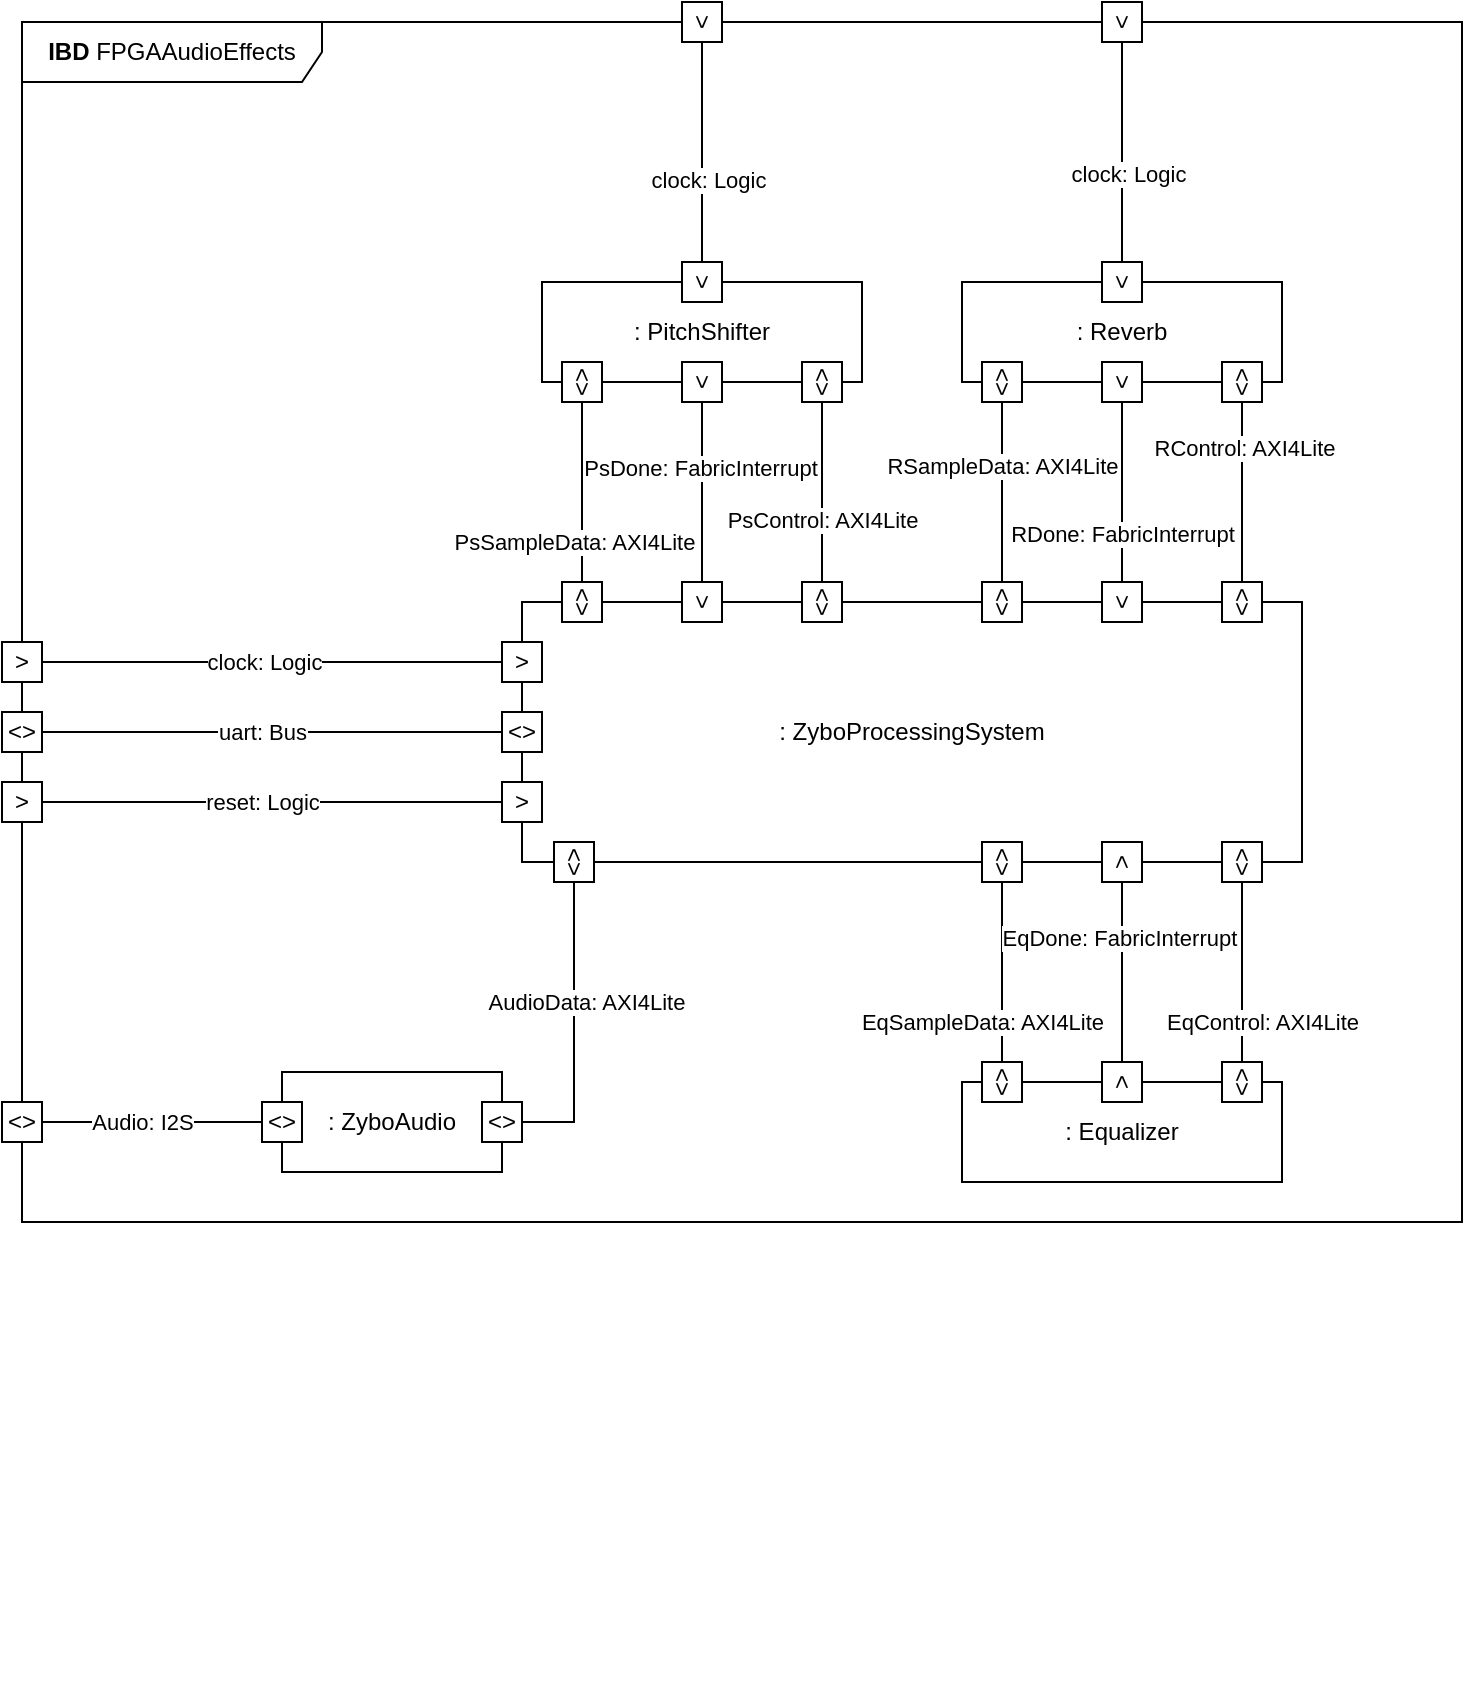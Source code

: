 <mxfile version="22.1.16" type="device">
  <diagram name="Side-1" id="_mVIDXEz1tLf-h4SaTjO">
    <mxGraphModel dx="915" dy="983" grid="1" gridSize="10" guides="1" tooltips="1" connect="1" arrows="1" fold="1" page="1" pageScale="1" pageWidth="827" pageHeight="1169" math="0" shadow="0">
      <root>
        <mxCell id="0" />
        <mxCell id="1" parent="0" />
        <mxCell id="xTKe3Vj9FoTpNCWQvqT8-21" value="" style="group" vertex="1" connectable="0" parent="1">
          <mxGeometry x="30" y="70" width="730" height="830" as="geometry" />
        </mxCell>
        <mxCell id="xTKe3Vj9FoTpNCWQvqT8-18" value="&lt;b&gt;IBD &lt;/b&gt;FPGAAudioEffects" style="shape=umlFrame;whiteSpace=wrap;html=1;pointerEvents=0;width=150;height=30;" vertex="1" parent="xTKe3Vj9FoTpNCWQvqT8-21">
          <mxGeometry x="10" width="720" height="600" as="geometry" />
        </mxCell>
        <mxCell id="xTKe3Vj9FoTpNCWQvqT8-19" value="&amp;lt;&amp;gt;" style="html=1;whiteSpace=wrap;points=[[0,0.5,0,0,0],[0.5,0,0,0,0],[0.5,1,0,0,0],[1,0.5,0,0,0]];" vertex="1" parent="xTKe3Vj9FoTpNCWQvqT8-21">
          <mxGeometry y="540" width="20" height="20" as="geometry" />
        </mxCell>
        <mxCell id="xTKe3Vj9FoTpNCWQvqT8-15" value="" style="group" vertex="1" connectable="0" parent="xTKe3Vj9FoTpNCWQvqT8-21">
          <mxGeometry x="130" y="525" width="130" height="50" as="geometry" />
        </mxCell>
        <mxCell id="xTKe3Vj9FoTpNCWQvqT8-5" value=": ZyboAudio" style="html=1;whiteSpace=wrap;" vertex="1" parent="xTKe3Vj9FoTpNCWQvqT8-15">
          <mxGeometry x="10" width="110" height="50" as="geometry" />
        </mxCell>
        <mxCell id="xTKe3Vj9FoTpNCWQvqT8-14" value="&amp;lt;&amp;gt;" style="html=1;whiteSpace=wrap;points=[[0,0.5,0,0,0],[0.5,0,0,0,0],[0.5,1,0,0,0],[1,0.5,0,0,0]];" vertex="1" parent="xTKe3Vj9FoTpNCWQvqT8-15">
          <mxGeometry y="15" width="20" height="20" as="geometry" />
        </mxCell>
        <mxCell id="xTKe3Vj9FoTpNCWQvqT8-16" value="&amp;lt;&amp;gt;" style="html=1;whiteSpace=wrap;points=[[0,0.5,0,0,0],[0.5,0,0,0,0],[0.5,1,0,0,0],[1,0.5,0,0,0]];" vertex="1" parent="xTKe3Vj9FoTpNCWQvqT8-15">
          <mxGeometry x="110" y="15" width="20" height="20" as="geometry" />
        </mxCell>
        <mxCell id="xTKe3Vj9FoTpNCWQvqT8-22" style="edgeStyle=orthogonalEdgeStyle;rounded=0;orthogonalLoop=1;jettySize=auto;html=1;exitX=1;exitY=0.5;exitDx=0;exitDy=0;exitPerimeter=0;entryX=0;entryY=0.5;entryDx=0;entryDy=0;entryPerimeter=0;endArrow=none;endFill=0;" edge="1" parent="xTKe3Vj9FoTpNCWQvqT8-21" source="xTKe3Vj9FoTpNCWQvqT8-19" target="xTKe3Vj9FoTpNCWQvqT8-14">
          <mxGeometry relative="1" as="geometry" />
        </mxCell>
        <mxCell id="xTKe3Vj9FoTpNCWQvqT8-23" value="Audio: I2S" style="edgeLabel;html=1;align=center;verticalAlign=middle;resizable=0;points=[];" vertex="1" connectable="0" parent="xTKe3Vj9FoTpNCWQvqT8-22">
          <mxGeometry x="-0.096" relative="1" as="geometry">
            <mxPoint as="offset" />
          </mxGeometry>
        </mxCell>
        <mxCell id="xTKe3Vj9FoTpNCWQvqT8-13" value="" style="group" vertex="1" connectable="0" parent="xTKe3Vj9FoTpNCWQvqT8-21">
          <mxGeometry x="250" y="290" width="400" height="290" as="geometry" />
        </mxCell>
        <mxCell id="xTKe3Vj9FoTpNCWQvqT8-12" value="" style="group" vertex="1" connectable="0" parent="xTKe3Vj9FoTpNCWQvqT8-13">
          <mxGeometry width="400" height="290" as="geometry" />
        </mxCell>
        <mxCell id="xTKe3Vj9FoTpNCWQvqT8-3" value=": ZyboProcessingSystem" style="html=1;whiteSpace=wrap;" vertex="1" parent="xTKe3Vj9FoTpNCWQvqT8-12">
          <mxGeometry x="10" width="390" height="130" as="geometry" />
        </mxCell>
        <mxCell id="xTKe3Vj9FoTpNCWQvqT8-11" value="&amp;gt;" style="html=1;whiteSpace=wrap;points=[[0,0.5,0,0,0],[0.5,0,0,0,0],[0.5,1,0,0,0],[1,0.5,0,0,0]];" vertex="1" parent="xTKe3Vj9FoTpNCWQvqT8-12">
          <mxGeometry y="20" width="20" height="20" as="geometry" />
        </mxCell>
        <mxCell id="xTKe3Vj9FoTpNCWQvqT8-8" value="&amp;lt;&amp;gt;" style="html=1;whiteSpace=wrap;points=[[0,0.5,0,0,0],[0.5,0,0,0,0],[0.5,1,0,0,0],[1,0.5,0,0,0]];rotation=90;" vertex="1" parent="xTKe3Vj9FoTpNCWQvqT8-12">
          <mxGeometry x="26" y="120" width="20" height="20" as="geometry" />
        </mxCell>
        <mxCell id="xTKe3Vj9FoTpNCWQvqT8-32" value="&amp;gt;" style="html=1;whiteSpace=wrap;points=[[0,0.5,0,0,0],[0.5,0,0,0,0],[0.5,1,0,0,0],[1,0.5,0,0,0]];" vertex="1" parent="xTKe3Vj9FoTpNCWQvqT8-12">
          <mxGeometry y="90" width="20" height="20" as="geometry" />
        </mxCell>
        <mxCell id="xTKe3Vj9FoTpNCWQvqT8-36" value="&amp;lt;&amp;gt;" style="html=1;whiteSpace=wrap;points=[[0,0.5,0,0,0],[0.5,0,0,0,0],[0.5,1,0,0,0],[1,0.5,0,0,0]];" vertex="1" parent="xTKe3Vj9FoTpNCWQvqT8-12">
          <mxGeometry y="55" width="20" height="20" as="geometry" />
        </mxCell>
        <mxCell id="xTKe3Vj9FoTpNCWQvqT8-71" value="&amp;lt;&amp;gt;" style="html=1;whiteSpace=wrap;points=[[0,0.5,0,0,0],[0.5,0,0,0,0],[0.5,1,0,0,0],[1,0.5,0,0,0]];rotation=90;" vertex="1" parent="xTKe3Vj9FoTpNCWQvqT8-12">
          <mxGeometry x="30" y="-10" width="20" height="20" as="geometry" />
        </mxCell>
        <mxCell id="xTKe3Vj9FoTpNCWQvqT8-72" value="&amp;lt;" style="html=1;whiteSpace=wrap;points=[[0,0.5,0,0,0],[0.5,0,0,0,0],[0.5,1,0,0,0],[1,0.5,0,0,0]];rotation=270;" vertex="1" parent="xTKe3Vj9FoTpNCWQvqT8-12">
          <mxGeometry x="90" y="-10" width="20" height="20" as="geometry" />
        </mxCell>
        <mxCell id="xTKe3Vj9FoTpNCWQvqT8-74" value="&amp;lt;&amp;gt;" style="html=1;whiteSpace=wrap;points=[[0,0.5,0,0,0],[0.5,0,0,0,0],[0.5,1,0,0,0],[1,0.5,0,0,0]];rotation=90;" vertex="1" parent="xTKe3Vj9FoTpNCWQvqT8-12">
          <mxGeometry x="150" y="-10" width="20" height="20" as="geometry" />
        </mxCell>
        <mxCell id="xTKe3Vj9FoTpNCWQvqT8-84" value="&amp;lt;&amp;gt;" style="html=1;whiteSpace=wrap;points=[[0,0.5,0,0,0],[0.5,0,0,0,0],[0.5,1,0,0,0],[1,0.5,0,0,0]];rotation=90;" vertex="1" parent="xTKe3Vj9FoTpNCWQvqT8-12">
          <mxGeometry x="240" y="-10" width="20" height="20" as="geometry" />
        </mxCell>
        <mxCell id="xTKe3Vj9FoTpNCWQvqT8-85" value="&amp;lt;&amp;gt;" style="html=1;whiteSpace=wrap;points=[[0,0.5,0,0,0],[0.5,0,0,0,0],[0.5,1,0,0,0],[1,0.5,0,0,0]];rotation=90;" vertex="1" parent="xTKe3Vj9FoTpNCWQvqT8-12">
          <mxGeometry x="360" y="-10" width="20" height="20" as="geometry" />
        </mxCell>
        <mxCell id="xTKe3Vj9FoTpNCWQvqT8-87" value="&amp;lt;" style="html=1;whiteSpace=wrap;points=[[0,0.5,0,0,0],[0.5,0,0,0,0],[0.5,1,0,0,0],[1,0.5,0,0,0]];rotation=270;" vertex="1" parent="xTKe3Vj9FoTpNCWQvqT8-12">
          <mxGeometry x="300" y="-10" width="20" height="20" as="geometry" />
        </mxCell>
        <mxCell id="xTKe3Vj9FoTpNCWQvqT8-37" value="&amp;lt;&amp;gt;" style="html=1;whiteSpace=wrap;points=[[0,0.5,0,0,0],[0.5,0,0,0,0],[0.5,1,0,0,0],[1,0.5,0,0,0]];rotation=90;" vertex="1" parent="xTKe3Vj9FoTpNCWQvqT8-12">
          <mxGeometry x="240" y="120" width="20" height="20" as="geometry" />
        </mxCell>
        <mxCell id="xTKe3Vj9FoTpNCWQvqT8-45" value="&amp;lt;" style="html=1;whiteSpace=wrap;points=[[0,0.5,0,0,0],[0.5,0,0,0,0],[0.5,1,0,0,0],[1,0.5,0,0,0]];rotation=90;" vertex="1" parent="xTKe3Vj9FoTpNCWQvqT8-12">
          <mxGeometry x="300" y="120" width="20" height="20" as="geometry" />
        </mxCell>
        <mxCell id="xTKe3Vj9FoTpNCWQvqT8-50" value="&amp;lt;&amp;gt;" style="html=1;whiteSpace=wrap;points=[[0,0.5,0,0,0],[0.5,0,0,0,0],[0.5,1,0,0,0],[1,0.5,0,0,0]];rotation=90;" vertex="1" parent="xTKe3Vj9FoTpNCWQvqT8-12">
          <mxGeometry x="360" y="120" width="20" height="20" as="geometry" />
        </mxCell>
        <mxCell id="xTKe3Vj9FoTpNCWQvqT8-42" value="" style="group" vertex="1" connectable="0" parent="xTKe3Vj9FoTpNCWQvqT8-12">
          <mxGeometry x="230" y="230" width="160" height="60" as="geometry" />
        </mxCell>
        <mxCell id="xTKe3Vj9FoTpNCWQvqT8-2" value=": Equalizer" style="html=1;whiteSpace=wrap;" vertex="1" parent="xTKe3Vj9FoTpNCWQvqT8-42">
          <mxGeometry y="10" width="160" height="50" as="geometry" />
        </mxCell>
        <mxCell id="xTKe3Vj9FoTpNCWQvqT8-41" value="&amp;lt;&amp;gt;" style="html=1;whiteSpace=wrap;points=[[0,0.5,0,0,0],[0.5,0,0,0,0],[0.5,1,0,0,0],[1,0.5,0,0,0]];rotation=90;" vertex="1" parent="xTKe3Vj9FoTpNCWQvqT8-42">
          <mxGeometry x="10" width="20" height="20" as="geometry" />
        </mxCell>
        <mxCell id="xTKe3Vj9FoTpNCWQvqT8-46" value="&amp;lt;" style="html=1;whiteSpace=wrap;points=[[0,0.5,0,0,0],[0.5,0,0,0,0],[0.5,1,0,0,0],[1,0.5,0,0,0]];rotation=90;" vertex="1" parent="xTKe3Vj9FoTpNCWQvqT8-42">
          <mxGeometry x="70" width="20" height="20" as="geometry" />
        </mxCell>
        <mxCell id="xTKe3Vj9FoTpNCWQvqT8-49" value="&amp;lt;&amp;gt;" style="html=1;whiteSpace=wrap;points=[[0,0.5,0,0,0],[0.5,0,0,0,0],[0.5,1,0,0,0],[1,0.5,0,0,0]];rotation=90;" vertex="1" parent="xTKe3Vj9FoTpNCWQvqT8-42">
          <mxGeometry x="130" width="20" height="20" as="geometry" />
        </mxCell>
        <mxCell id="xTKe3Vj9FoTpNCWQvqT8-43" style="edgeStyle=orthogonalEdgeStyle;rounded=0;orthogonalLoop=1;jettySize=auto;html=1;exitX=0;exitY=0.5;exitDx=0;exitDy=0;exitPerimeter=0;entryX=1;entryY=0.5;entryDx=0;entryDy=0;entryPerimeter=0;endArrow=none;endFill=0;" edge="1" parent="xTKe3Vj9FoTpNCWQvqT8-12" source="xTKe3Vj9FoTpNCWQvqT8-41" target="xTKe3Vj9FoTpNCWQvqT8-37">
          <mxGeometry relative="1" as="geometry" />
        </mxCell>
        <mxCell id="xTKe3Vj9FoTpNCWQvqT8-44" value="EqSampleData: AXI4Lite" style="edgeLabel;html=1;align=center;verticalAlign=middle;resizable=0;points=[];" vertex="1" connectable="0" parent="xTKe3Vj9FoTpNCWQvqT8-43">
          <mxGeometry x="0.093" y="-1" relative="1" as="geometry">
            <mxPoint x="-11" y="29" as="offset" />
          </mxGeometry>
        </mxCell>
        <mxCell id="xTKe3Vj9FoTpNCWQvqT8-47" style="edgeStyle=orthogonalEdgeStyle;rounded=0;orthogonalLoop=1;jettySize=auto;html=1;exitX=1;exitY=0.5;exitDx=0;exitDy=0;exitPerimeter=0;entryX=0;entryY=0.5;entryDx=0;entryDy=0;entryPerimeter=0;endArrow=none;endFill=0;" edge="1" parent="xTKe3Vj9FoTpNCWQvqT8-12" source="xTKe3Vj9FoTpNCWQvqT8-45" target="xTKe3Vj9FoTpNCWQvqT8-46">
          <mxGeometry relative="1" as="geometry" />
        </mxCell>
        <mxCell id="xTKe3Vj9FoTpNCWQvqT8-48" value="EqDone: FabricInterrupt&amp;nbsp;" style="edgeLabel;html=1;align=center;verticalAlign=middle;resizable=0;points=[];" vertex="1" connectable="0" parent="xTKe3Vj9FoTpNCWQvqT8-47">
          <mxGeometry x="-0.384" relative="1" as="geometry">
            <mxPoint as="offset" />
          </mxGeometry>
        </mxCell>
        <mxCell id="xTKe3Vj9FoTpNCWQvqT8-51" style="edgeStyle=orthogonalEdgeStyle;rounded=0;orthogonalLoop=1;jettySize=auto;html=1;exitX=1;exitY=0.5;exitDx=0;exitDy=0;exitPerimeter=0;entryX=0;entryY=0.5;entryDx=0;entryDy=0;entryPerimeter=0;endArrow=none;endFill=0;" edge="1" parent="xTKe3Vj9FoTpNCWQvqT8-12" source="xTKe3Vj9FoTpNCWQvqT8-50" target="xTKe3Vj9FoTpNCWQvqT8-49">
          <mxGeometry relative="1" as="geometry" />
        </mxCell>
        <mxCell id="xTKe3Vj9FoTpNCWQvqT8-52" value="EqControl: AXI4Lite" style="edgeLabel;html=1;align=center;verticalAlign=middle;resizable=0;points=[];" vertex="1" connectable="0" parent="xTKe3Vj9FoTpNCWQvqT8-51">
          <mxGeometry x="0.035" relative="1" as="geometry">
            <mxPoint x="10" y="23" as="offset" />
          </mxGeometry>
        </mxCell>
        <mxCell id="xTKe3Vj9FoTpNCWQvqT8-24" style="edgeStyle=orthogonalEdgeStyle;rounded=0;orthogonalLoop=1;jettySize=auto;html=1;exitX=1;exitY=0.5;exitDx=0;exitDy=0;exitPerimeter=0;entryX=1;entryY=0.5;entryDx=0;entryDy=0;entryPerimeter=0;endArrow=none;endFill=0;" edge="1" parent="xTKe3Vj9FoTpNCWQvqT8-21" source="xTKe3Vj9FoTpNCWQvqT8-8" target="xTKe3Vj9FoTpNCWQvqT8-16">
          <mxGeometry relative="1" as="geometry" />
        </mxCell>
        <mxCell id="xTKe3Vj9FoTpNCWQvqT8-25" value="AudioData: AXI4Lite" style="edgeLabel;html=1;align=center;verticalAlign=middle;resizable=0;points=[];" vertex="1" connectable="0" parent="xTKe3Vj9FoTpNCWQvqT8-24">
          <mxGeometry x="0.04" y="-1" relative="1" as="geometry">
            <mxPoint x="7" y="-16" as="offset" />
          </mxGeometry>
        </mxCell>
        <mxCell id="xTKe3Vj9FoTpNCWQvqT8-28" value="&amp;gt;" style="html=1;whiteSpace=wrap;points=[[0,0.5,0,0,0],[0.5,0,0,0,0],[0.5,1,0,0,0],[1,0.5,0,0,0]];" vertex="1" parent="xTKe3Vj9FoTpNCWQvqT8-21">
          <mxGeometry y="310" width="20" height="20" as="geometry" />
        </mxCell>
        <mxCell id="xTKe3Vj9FoTpNCWQvqT8-29" style="edgeStyle=orthogonalEdgeStyle;rounded=0;orthogonalLoop=1;jettySize=auto;html=1;exitX=1;exitY=0.5;exitDx=0;exitDy=0;exitPerimeter=0;entryX=0;entryY=0.5;entryDx=0;entryDy=0;entryPerimeter=0;endArrow=none;endFill=0;" edge="1" parent="xTKe3Vj9FoTpNCWQvqT8-21" source="xTKe3Vj9FoTpNCWQvqT8-28" target="xTKe3Vj9FoTpNCWQvqT8-11">
          <mxGeometry relative="1" as="geometry" />
        </mxCell>
        <mxCell id="xTKe3Vj9FoTpNCWQvqT8-31" value="clock: Logic" style="edgeLabel;html=1;align=center;verticalAlign=middle;resizable=0;points=[];" vertex="1" connectable="0" parent="xTKe3Vj9FoTpNCWQvqT8-29">
          <mxGeometry x="0.055" y="-2" relative="1" as="geometry">
            <mxPoint x="-11" y="-2" as="offset" />
          </mxGeometry>
        </mxCell>
        <mxCell id="xTKe3Vj9FoTpNCWQvqT8-33" value="&amp;gt;" style="html=1;whiteSpace=wrap;points=[[0,0.5,0,0,0],[0.5,0,0,0,0],[0.5,1,0,0,0],[1,0.5,0,0,0]];" vertex="1" parent="xTKe3Vj9FoTpNCWQvqT8-21">
          <mxGeometry y="380" width="20" height="20" as="geometry" />
        </mxCell>
        <mxCell id="xTKe3Vj9FoTpNCWQvqT8-34" style="edgeStyle=orthogonalEdgeStyle;rounded=0;orthogonalLoop=1;jettySize=auto;html=1;exitX=1;exitY=0.5;exitDx=0;exitDy=0;exitPerimeter=0;entryX=0;entryY=0.5;entryDx=0;entryDy=0;entryPerimeter=0;endArrow=none;endFill=0;" edge="1" parent="xTKe3Vj9FoTpNCWQvqT8-21" source="xTKe3Vj9FoTpNCWQvqT8-33" target="xTKe3Vj9FoTpNCWQvqT8-32">
          <mxGeometry relative="1" as="geometry" />
        </mxCell>
        <mxCell id="xTKe3Vj9FoTpNCWQvqT8-35" value="reset: Logic" style="edgeLabel;html=1;align=center;verticalAlign=middle;resizable=0;points=[];" vertex="1" connectable="0" parent="xTKe3Vj9FoTpNCWQvqT8-34">
          <mxGeometry x="0.684" relative="1" as="geometry">
            <mxPoint x="-84" as="offset" />
          </mxGeometry>
        </mxCell>
        <mxCell id="xTKe3Vj9FoTpNCWQvqT8-38" value="&amp;lt;&amp;gt;" style="html=1;whiteSpace=wrap;points=[[0,0.5,0,0,0],[0.5,0,0,0,0],[0.5,1,0,0,0],[1,0.5,0,0,0]];" vertex="1" parent="xTKe3Vj9FoTpNCWQvqT8-21">
          <mxGeometry y="345" width="20" height="20" as="geometry" />
        </mxCell>
        <mxCell id="xTKe3Vj9FoTpNCWQvqT8-39" style="edgeStyle=orthogonalEdgeStyle;rounded=0;orthogonalLoop=1;jettySize=auto;html=1;exitX=0;exitY=0.5;exitDx=0;exitDy=0;exitPerimeter=0;entryX=1;entryY=0.5;entryDx=0;entryDy=0;entryPerimeter=0;endArrow=none;endFill=0;" edge="1" parent="xTKe3Vj9FoTpNCWQvqT8-21" source="xTKe3Vj9FoTpNCWQvqT8-36" target="xTKe3Vj9FoTpNCWQvqT8-38">
          <mxGeometry relative="1" as="geometry" />
        </mxCell>
        <mxCell id="xTKe3Vj9FoTpNCWQvqT8-40" value="uart: Bus" style="edgeLabel;html=1;align=center;verticalAlign=middle;resizable=0;points=[];" vertex="1" connectable="0" parent="xTKe3Vj9FoTpNCWQvqT8-39">
          <mxGeometry x="0.152" y="-1" relative="1" as="geometry">
            <mxPoint x="12" y="1" as="offset" />
          </mxGeometry>
        </mxCell>
        <mxCell id="xTKe3Vj9FoTpNCWQvqT8-70" value="" style="group" vertex="1" connectable="0" parent="xTKe3Vj9FoTpNCWQvqT8-21">
          <mxGeometry x="270" y="130" width="160" height="60" as="geometry" />
        </mxCell>
        <mxCell id="xTKe3Vj9FoTpNCWQvqT8-6" value=": PitchShifter" style="html=1;whiteSpace=wrap;" vertex="1" parent="xTKe3Vj9FoTpNCWQvqT8-70">
          <mxGeometry width="160" height="50" as="geometry" />
        </mxCell>
        <mxCell id="xTKe3Vj9FoTpNCWQvqT8-69" value="&amp;lt;&amp;gt;" style="html=1;whiteSpace=wrap;points=[[0,0.5,0,0,0],[0.5,0,0,0,0],[0.5,1,0,0,0],[1,0.5,0,0,0]];rotation=90;" vertex="1" parent="xTKe3Vj9FoTpNCWQvqT8-70">
          <mxGeometry x="10" y="40" width="20" height="20" as="geometry" />
        </mxCell>
        <mxCell id="xTKe3Vj9FoTpNCWQvqT8-73" value="&amp;lt;" style="html=1;whiteSpace=wrap;points=[[0,0.5,0,0,0],[0.5,0,0,0,0],[0.5,1,0,0,0],[1,0.5,0,0,0]];rotation=270;" vertex="1" parent="xTKe3Vj9FoTpNCWQvqT8-70">
          <mxGeometry x="70" y="40" width="20" height="20" as="geometry" />
        </mxCell>
        <mxCell id="xTKe3Vj9FoTpNCWQvqT8-75" value="&amp;lt;&amp;gt;" style="html=1;whiteSpace=wrap;points=[[0,0.5,0,0,0],[0.5,0,0,0,0],[0.5,1,0,0,0],[1,0.5,0,0,0]];rotation=90;" vertex="1" parent="xTKe3Vj9FoTpNCWQvqT8-70">
          <mxGeometry x="130" y="40" width="20" height="20" as="geometry" />
        </mxCell>
        <mxCell id="xTKe3Vj9FoTpNCWQvqT8-95" value="&amp;gt;" style="html=1;whiteSpace=wrap;points=[[0,0.5,0,0,0],[0.5,0,0,0,0],[0.5,1,0,0,0],[1,0.5,0,0,0]];rotation=90;" vertex="1" parent="xTKe3Vj9FoTpNCWQvqT8-70">
          <mxGeometry x="70" y="-10" width="20" height="20" as="geometry" />
        </mxCell>
        <mxCell id="xTKe3Vj9FoTpNCWQvqT8-76" style="edgeStyle=orthogonalEdgeStyle;rounded=0;orthogonalLoop=1;jettySize=auto;html=1;exitX=1;exitY=0.5;exitDx=0;exitDy=0;exitPerimeter=0;entryX=0;entryY=0.5;entryDx=0;entryDy=0;entryPerimeter=0;endArrow=none;endFill=0;" edge="1" parent="xTKe3Vj9FoTpNCWQvqT8-21" source="xTKe3Vj9FoTpNCWQvqT8-69" target="xTKe3Vj9FoTpNCWQvqT8-71">
          <mxGeometry relative="1" as="geometry" />
        </mxCell>
        <mxCell id="xTKe3Vj9FoTpNCWQvqT8-79" value="PsSampleData: AXI4Lite" style="edgeLabel;html=1;align=center;verticalAlign=middle;resizable=0;points=[];" vertex="1" connectable="0" parent="xTKe3Vj9FoTpNCWQvqT8-76">
          <mxGeometry x="-0.146" y="-1" relative="1" as="geometry">
            <mxPoint x="-3" y="31" as="offset" />
          </mxGeometry>
        </mxCell>
        <mxCell id="xTKe3Vj9FoTpNCWQvqT8-77" style="edgeStyle=orthogonalEdgeStyle;rounded=0;orthogonalLoop=1;jettySize=auto;html=1;exitX=0;exitY=0.5;exitDx=0;exitDy=0;exitPerimeter=0;entryX=1;entryY=0.5;entryDx=0;entryDy=0;entryPerimeter=0;endArrow=none;endFill=0;" edge="1" parent="xTKe3Vj9FoTpNCWQvqT8-21" source="xTKe3Vj9FoTpNCWQvqT8-73" target="xTKe3Vj9FoTpNCWQvqT8-72">
          <mxGeometry relative="1" as="geometry" />
        </mxCell>
        <mxCell id="xTKe3Vj9FoTpNCWQvqT8-80" value="PsDone: FabricInterrupt" style="edgeLabel;html=1;align=center;verticalAlign=middle;resizable=0;points=[];" vertex="1" connectable="0" parent="xTKe3Vj9FoTpNCWQvqT8-77">
          <mxGeometry x="-0.269" y="-1" relative="1" as="geometry">
            <mxPoint as="offset" />
          </mxGeometry>
        </mxCell>
        <mxCell id="xTKe3Vj9FoTpNCWQvqT8-78" style="edgeStyle=orthogonalEdgeStyle;rounded=0;orthogonalLoop=1;jettySize=auto;html=1;exitX=1;exitY=0.5;exitDx=0;exitDy=0;exitPerimeter=0;entryX=0;entryY=0.5;entryDx=0;entryDy=0;entryPerimeter=0;endArrow=none;endFill=0;" edge="1" parent="xTKe3Vj9FoTpNCWQvqT8-21" source="xTKe3Vj9FoTpNCWQvqT8-75" target="xTKe3Vj9FoTpNCWQvqT8-74">
          <mxGeometry relative="1" as="geometry" />
        </mxCell>
        <mxCell id="xTKe3Vj9FoTpNCWQvqT8-81" value="PsControl: AXI4Lite" style="edgeLabel;html=1;align=center;verticalAlign=middle;resizable=0;points=[];" vertex="1" connectable="0" parent="xTKe3Vj9FoTpNCWQvqT8-78">
          <mxGeometry x="0.313" relative="1" as="geometry">
            <mxPoint as="offset" />
          </mxGeometry>
        </mxCell>
        <mxCell id="xTKe3Vj9FoTpNCWQvqT8-83" value="" style="group" vertex="1" connectable="0" parent="xTKe3Vj9FoTpNCWQvqT8-21">
          <mxGeometry x="480" y="130" width="160" height="60" as="geometry" />
        </mxCell>
        <mxCell id="xTKe3Vj9FoTpNCWQvqT8-7" value=": Reverb" style="html=1;whiteSpace=wrap;" vertex="1" parent="xTKe3Vj9FoTpNCWQvqT8-83">
          <mxGeometry width="160" height="50" as="geometry" />
        </mxCell>
        <mxCell id="xTKe3Vj9FoTpNCWQvqT8-82" value="&amp;lt;&amp;gt;" style="html=1;whiteSpace=wrap;points=[[0,0.5,0,0,0],[0.5,0,0,0,0],[0.5,1,0,0,0],[1,0.5,0,0,0]];rotation=90;" vertex="1" parent="xTKe3Vj9FoTpNCWQvqT8-83">
          <mxGeometry x="10" y="40" width="20" height="20" as="geometry" />
        </mxCell>
        <mxCell id="xTKe3Vj9FoTpNCWQvqT8-86" value="&amp;lt;&amp;gt;" style="html=1;whiteSpace=wrap;points=[[0,0.5,0,0,0],[0.5,0,0,0,0],[0.5,1,0,0,0],[1,0.5,0,0,0]];rotation=90;" vertex="1" parent="xTKe3Vj9FoTpNCWQvqT8-83">
          <mxGeometry x="130" y="40" width="20" height="20" as="geometry" />
        </mxCell>
        <mxCell id="xTKe3Vj9FoTpNCWQvqT8-88" value="&amp;lt;" style="html=1;whiteSpace=wrap;points=[[0,0.5,0,0,0],[0.5,0,0,0,0],[0.5,1,0,0,0],[1,0.5,0,0,0]];rotation=270;" vertex="1" parent="xTKe3Vj9FoTpNCWQvqT8-83">
          <mxGeometry x="70" y="40" width="20" height="20" as="geometry" />
        </mxCell>
        <mxCell id="xTKe3Vj9FoTpNCWQvqT8-97" value="&amp;gt;" style="html=1;whiteSpace=wrap;points=[[0,0.5,0,0,0],[0.5,0,0,0,0],[0.5,1,0,0,0],[1,0.5,0,0,0]];rotation=90;" vertex="1" parent="xTKe3Vj9FoTpNCWQvqT8-83">
          <mxGeometry x="70" y="-10" width="20" height="20" as="geometry" />
        </mxCell>
        <mxCell id="xTKe3Vj9FoTpNCWQvqT8-89" style="edgeStyle=orthogonalEdgeStyle;rounded=0;orthogonalLoop=1;jettySize=auto;html=1;exitX=1;exitY=0.5;exitDx=0;exitDy=0;exitPerimeter=0;entryX=0;entryY=0.5;entryDx=0;entryDy=0;entryPerimeter=0;endArrow=none;endFill=0;" edge="1" parent="xTKe3Vj9FoTpNCWQvqT8-21" source="xTKe3Vj9FoTpNCWQvqT8-82" target="xTKe3Vj9FoTpNCWQvqT8-84">
          <mxGeometry relative="1" as="geometry" />
        </mxCell>
        <mxCell id="xTKe3Vj9FoTpNCWQvqT8-92" value="RSampleData: AXI4Lite" style="edgeLabel;html=1;align=center;verticalAlign=middle;resizable=0;points=[];" vertex="1" connectable="0" parent="xTKe3Vj9FoTpNCWQvqT8-89">
          <mxGeometry x="-0.3" relative="1" as="geometry">
            <mxPoint as="offset" />
          </mxGeometry>
        </mxCell>
        <mxCell id="xTKe3Vj9FoTpNCWQvqT8-90" style="edgeStyle=orthogonalEdgeStyle;rounded=0;orthogonalLoop=1;jettySize=auto;html=1;exitX=0;exitY=0.5;exitDx=0;exitDy=0;exitPerimeter=0;entryX=1;entryY=0.5;entryDx=0;entryDy=0;entryPerimeter=0;endArrow=none;endFill=0;" edge="1" parent="xTKe3Vj9FoTpNCWQvqT8-21" source="xTKe3Vj9FoTpNCWQvqT8-88" target="xTKe3Vj9FoTpNCWQvqT8-87">
          <mxGeometry relative="1" as="geometry" />
        </mxCell>
        <mxCell id="xTKe3Vj9FoTpNCWQvqT8-93" value="RDone: FabricInterrupt" style="edgeLabel;html=1;align=center;verticalAlign=middle;resizable=0;points=[];" vertex="1" connectable="0" parent="xTKe3Vj9FoTpNCWQvqT8-90">
          <mxGeometry x="0.467" relative="1" as="geometry">
            <mxPoint as="offset" />
          </mxGeometry>
        </mxCell>
        <mxCell id="xTKe3Vj9FoTpNCWQvqT8-91" style="edgeStyle=orthogonalEdgeStyle;rounded=0;orthogonalLoop=1;jettySize=auto;html=1;exitX=1;exitY=0.5;exitDx=0;exitDy=0;exitPerimeter=0;entryX=0;entryY=0.5;entryDx=0;entryDy=0;entryPerimeter=0;endArrow=none;endFill=0;" edge="1" parent="xTKe3Vj9FoTpNCWQvqT8-21" source="xTKe3Vj9FoTpNCWQvqT8-86" target="xTKe3Vj9FoTpNCWQvqT8-85">
          <mxGeometry relative="1" as="geometry" />
        </mxCell>
        <mxCell id="xTKe3Vj9FoTpNCWQvqT8-94" value="RControl: AXI4Lite" style="edgeLabel;html=1;align=center;verticalAlign=middle;resizable=0;points=[];" vertex="1" connectable="0" parent="xTKe3Vj9FoTpNCWQvqT8-91">
          <mxGeometry x="-0.499" y="1" relative="1" as="geometry">
            <mxPoint as="offset" />
          </mxGeometry>
        </mxCell>
        <mxCell id="xTKe3Vj9FoTpNCWQvqT8-96" value="&amp;gt;" style="html=1;whiteSpace=wrap;points=[[0,0.5,0,0,0],[0.5,0,0,0,0],[0.5,1,0,0,0],[1,0.5,0,0,0]];rotation=90;" vertex="1" parent="xTKe3Vj9FoTpNCWQvqT8-21">
          <mxGeometry x="340" y="-10" width="20" height="20" as="geometry" />
        </mxCell>
        <mxCell id="xTKe3Vj9FoTpNCWQvqT8-98" value="&amp;gt;" style="html=1;whiteSpace=wrap;points=[[0,0.5,0,0,0],[0.5,0,0,0,0],[0.5,1,0,0,0],[1,0.5,0,0,0]];rotation=90;" vertex="1" parent="xTKe3Vj9FoTpNCWQvqT8-21">
          <mxGeometry x="550" y="-10" width="20" height="20" as="geometry" />
        </mxCell>
        <mxCell id="xTKe3Vj9FoTpNCWQvqT8-99" style="edgeStyle=orthogonalEdgeStyle;rounded=0;orthogonalLoop=1;jettySize=auto;html=1;exitX=1;exitY=0.5;exitDx=0;exitDy=0;exitPerimeter=0;entryX=0;entryY=0.5;entryDx=0;entryDy=0;entryPerimeter=0;endArrow=none;endFill=0;" edge="1" parent="xTKe3Vj9FoTpNCWQvqT8-21" source="xTKe3Vj9FoTpNCWQvqT8-96" target="xTKe3Vj9FoTpNCWQvqT8-95">
          <mxGeometry relative="1" as="geometry" />
        </mxCell>
        <mxCell id="xTKe3Vj9FoTpNCWQvqT8-101" value="clock: Logic" style="edgeLabel;html=1;align=center;verticalAlign=middle;resizable=0;points=[];" vertex="1" connectable="0" parent="xTKe3Vj9FoTpNCWQvqT8-99">
          <mxGeometry x="0.248" y="3" relative="1" as="geometry">
            <mxPoint as="offset" />
          </mxGeometry>
        </mxCell>
        <mxCell id="xTKe3Vj9FoTpNCWQvqT8-100" style="edgeStyle=orthogonalEdgeStyle;rounded=0;orthogonalLoop=1;jettySize=auto;html=1;exitX=1;exitY=0.5;exitDx=0;exitDy=0;exitPerimeter=0;entryX=0;entryY=0.5;entryDx=0;entryDy=0;entryPerimeter=0;endArrow=none;endFill=0;" edge="1" parent="xTKe3Vj9FoTpNCWQvqT8-21" source="xTKe3Vj9FoTpNCWQvqT8-98" target="xTKe3Vj9FoTpNCWQvqT8-97">
          <mxGeometry relative="1" as="geometry" />
        </mxCell>
        <mxCell id="xTKe3Vj9FoTpNCWQvqT8-102" value="clock: Logic" style="edgeLabel;html=1;align=center;verticalAlign=middle;resizable=0;points=[];" vertex="1" connectable="0" parent="xTKe3Vj9FoTpNCWQvqT8-100">
          <mxGeometry x="0.188" y="3" relative="1" as="geometry">
            <mxPoint as="offset" />
          </mxGeometry>
        </mxCell>
      </root>
    </mxGraphModel>
  </diagram>
</mxfile>
